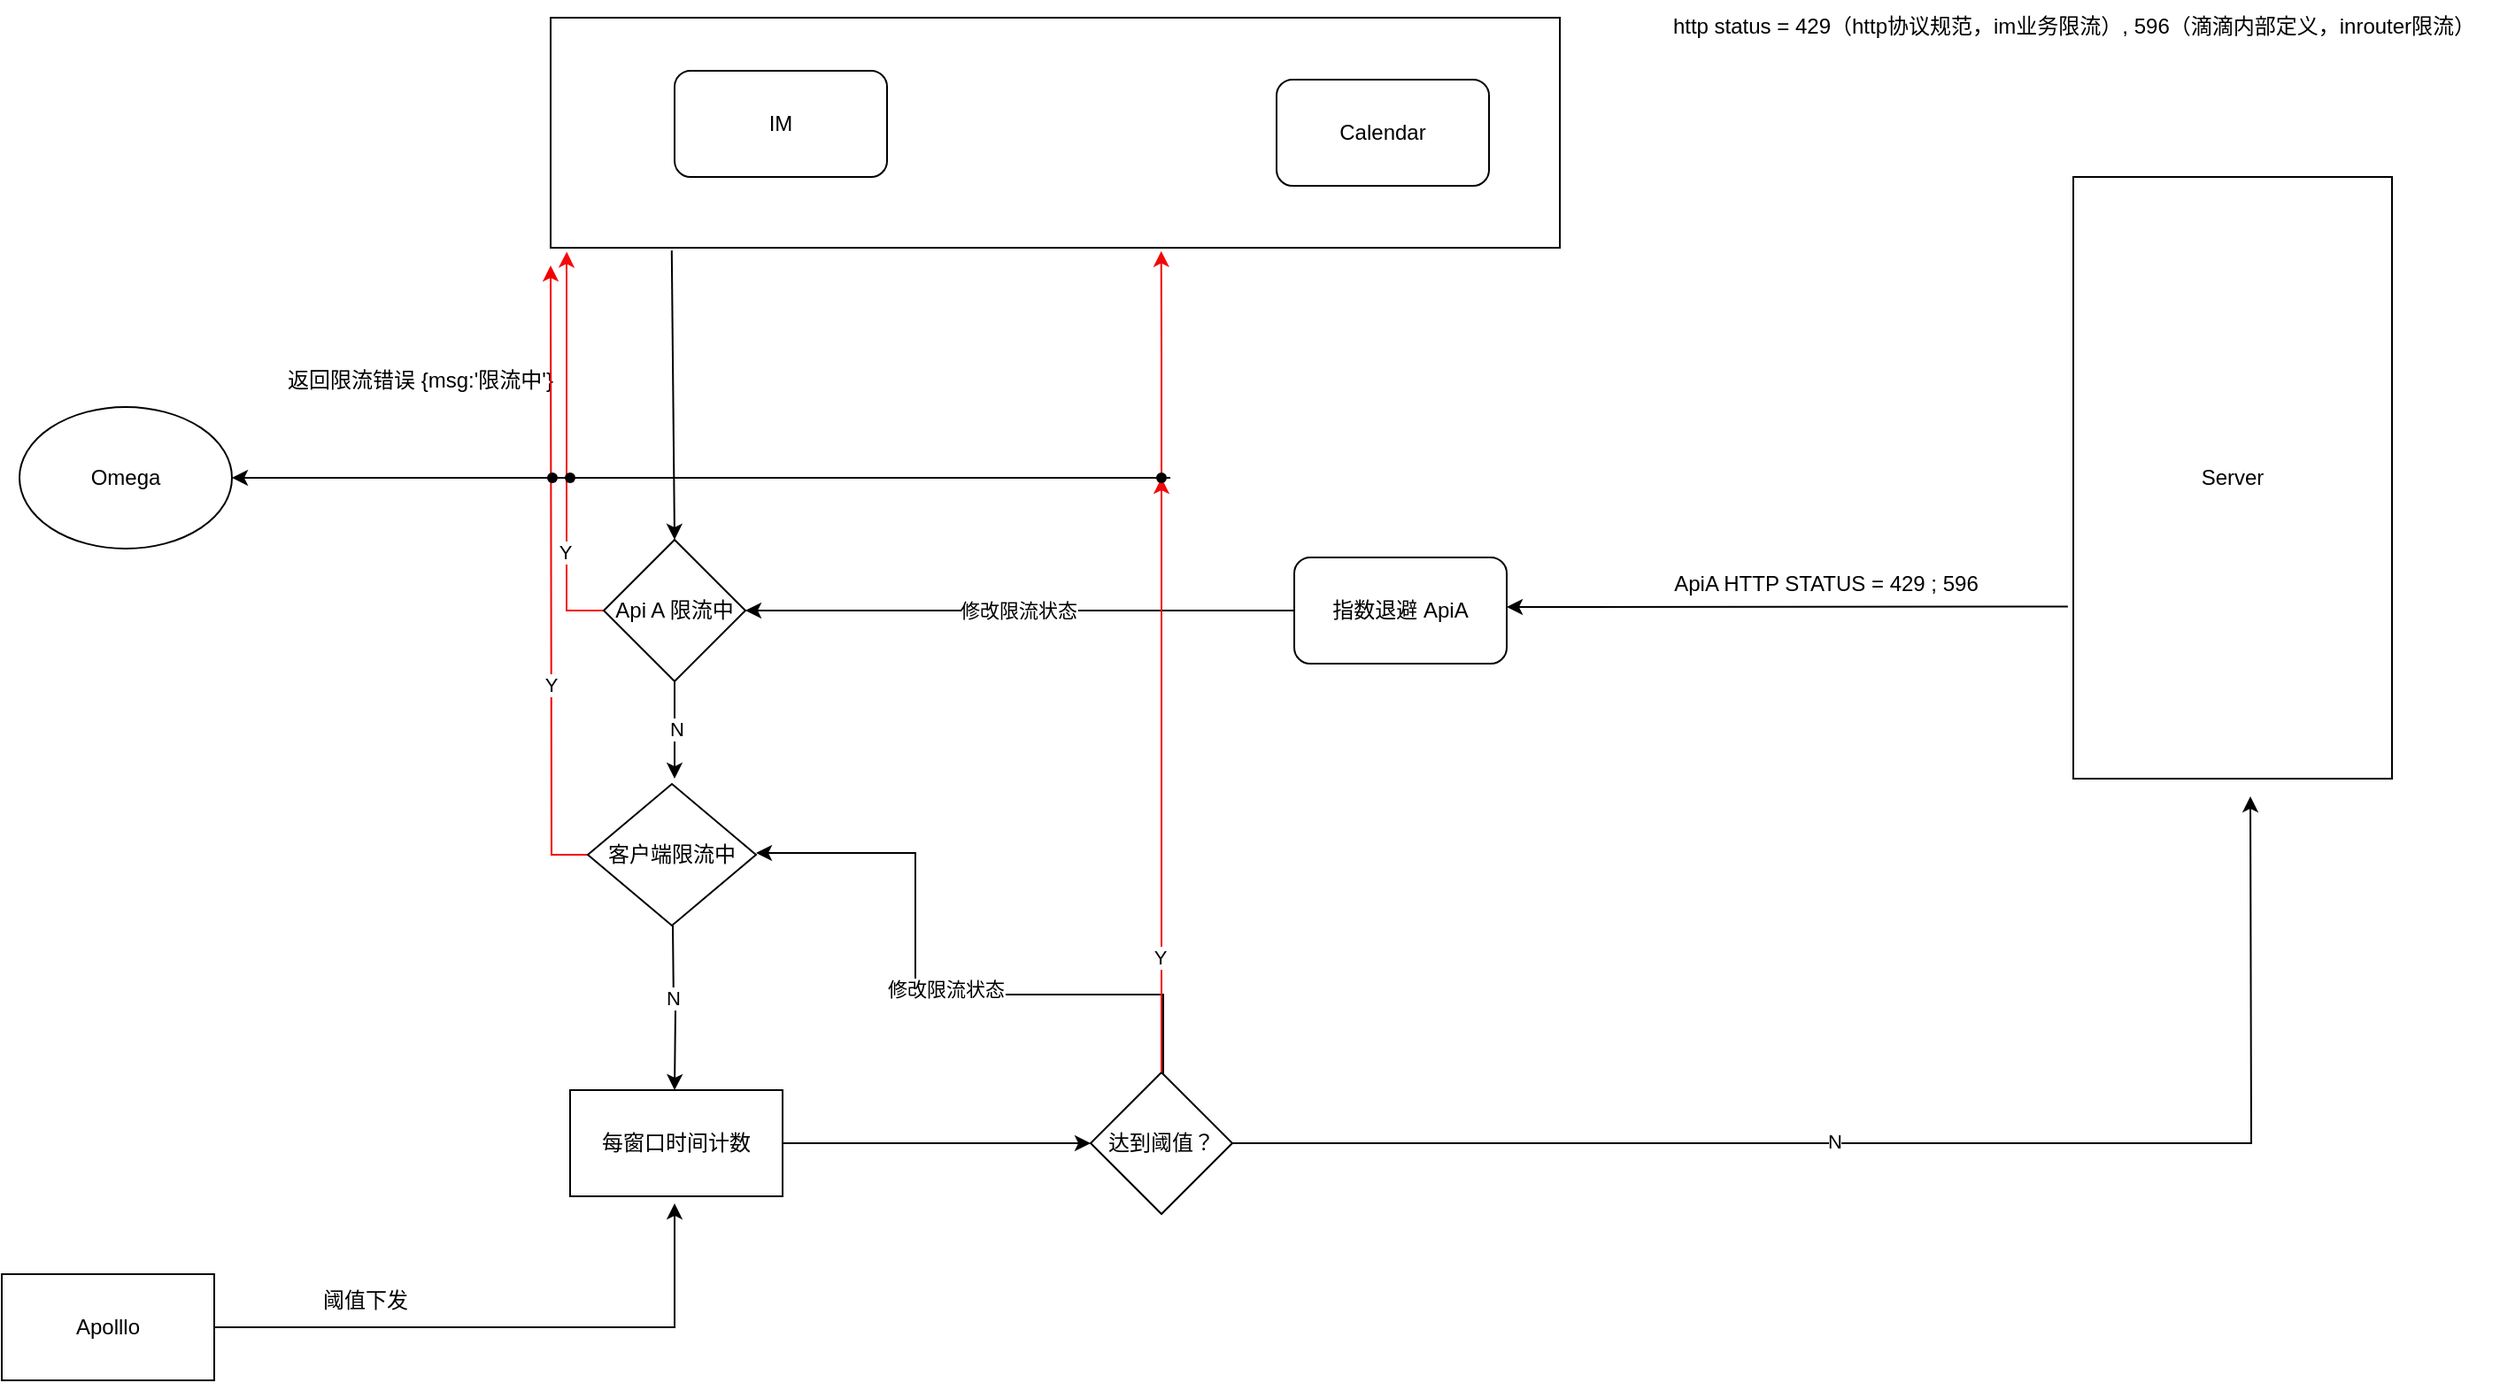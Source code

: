 <mxfile version="22.1.11" type="github">
  <diagram name="第 1 页" id="cVUbm9UWEKoOsPQShWTP">
    <mxGraphModel dx="1505" dy="844" grid="1" gridSize="10" guides="1" tooltips="1" connect="1" arrows="1" fold="1" page="1" pageScale="1" pageWidth="1500" pageHeight="1500" math="0" shadow="0">
      <root>
        <mxCell id="0" />
        <mxCell id="1" parent="0" />
        <mxCell id="t88qJ_EhsTxvIyuulUaA-1" value="" style="rounded=0;whiteSpace=wrap;html=1;" vertex="1" parent="1">
          <mxGeometry x="390" y="220" width="570" height="130" as="geometry" />
        </mxCell>
        <mxCell id="t88qJ_EhsTxvIyuulUaA-2" value="IM" style="rounded=1;whiteSpace=wrap;html=1;" vertex="1" parent="1">
          <mxGeometry x="460" y="250" width="120" height="60" as="geometry" />
        </mxCell>
        <mxCell id="t88qJ_EhsTxvIyuulUaA-3" value="Calendar" style="rounded=1;whiteSpace=wrap;html=1;" vertex="1" parent="1">
          <mxGeometry x="800" y="255" width="120" height="60" as="geometry" />
        </mxCell>
        <mxCell id="t88qJ_EhsTxvIyuulUaA-46" style="edgeStyle=orthogonalEdgeStyle;rounded=0;orthogonalLoop=1;jettySize=auto;html=1;" edge="1" parent="1" source="t88qJ_EhsTxvIyuulUaA-5" target="t88qJ_EhsTxvIyuulUaA-23">
          <mxGeometry relative="1" as="geometry" />
        </mxCell>
        <mxCell id="t88qJ_EhsTxvIyuulUaA-49" value="修改限流状态" style="edgeLabel;html=1;align=center;verticalAlign=middle;resizable=0;points=[];" vertex="1" connectable="0" parent="t88qJ_EhsTxvIyuulUaA-46">
          <mxGeometry x="0.007" relative="1" as="geometry">
            <mxPoint as="offset" />
          </mxGeometry>
        </mxCell>
        <mxCell id="t88qJ_EhsTxvIyuulUaA-5" value="指数退避 ApiA" style="rounded=1;whiteSpace=wrap;html=1;" vertex="1" parent="1">
          <mxGeometry x="810" y="525" width="120" height="60" as="geometry" />
        </mxCell>
        <mxCell id="t88qJ_EhsTxvIyuulUaA-7" value="Server" style="rounded=0;whiteSpace=wrap;html=1;" vertex="1" parent="1">
          <mxGeometry x="1250" y="310" width="180" height="340" as="geometry" />
        </mxCell>
        <mxCell id="t88qJ_EhsTxvIyuulUaA-10" value="" style="endArrow=classic;html=1;rounded=0;exitX=-0.017;exitY=0.714;exitDx=0;exitDy=0;exitPerimeter=0;" edge="1" parent="1" source="t88qJ_EhsTxvIyuulUaA-7">
          <mxGeometry width="50" height="50" relative="1" as="geometry">
            <mxPoint x="1205" y="527.5" as="sourcePoint" />
            <mxPoint x="930" y="553" as="targetPoint" />
          </mxGeometry>
        </mxCell>
        <mxCell id="t88qJ_EhsTxvIyuulUaA-11" value="ApiA HTTP STATUS = 429 ; 596" style="text;html=1;align=center;verticalAlign=middle;resizable=0;points=[];autosize=1;strokeColor=none;fillColor=none;" vertex="1" parent="1">
          <mxGeometry x="1010" y="525" width="200" height="30" as="geometry" />
        </mxCell>
        <mxCell id="t88qJ_EhsTxvIyuulUaA-12" style="edgeStyle=orthogonalEdgeStyle;rounded=0;orthogonalLoop=1;jettySize=auto;html=1;exitX=0;exitY=0.5;exitDx=0;exitDy=0;entryX=0.016;entryY=1.017;entryDx=0;entryDy=0;entryPerimeter=0;strokeColor=#f50a0a;" edge="1" parent="1" source="t88qJ_EhsTxvIyuulUaA-23" target="t88qJ_EhsTxvIyuulUaA-1">
          <mxGeometry relative="1" as="geometry">
            <mxPoint x="399.0" y="555" as="sourcePoint" />
            <mxPoint x="399" y="360" as="targetPoint" />
            <Array as="points">
              <mxPoint x="399" y="555" />
              <mxPoint x="399" y="360" />
            </Array>
          </mxGeometry>
        </mxCell>
        <mxCell id="t88qJ_EhsTxvIyuulUaA-38" value="Y" style="edgeLabel;html=1;align=center;verticalAlign=middle;resizable=0;points=[];" vertex="1" connectable="0" parent="t88qJ_EhsTxvIyuulUaA-12">
          <mxGeometry x="-0.516" y="-2" relative="1" as="geometry">
            <mxPoint x="-3" as="offset" />
          </mxGeometry>
        </mxCell>
        <mxCell id="t88qJ_EhsTxvIyuulUaA-13" value="返回限流错误 {msg:&#39;限流中&#39;}" style="text;html=1;align=center;verticalAlign=middle;resizable=0;points=[];autosize=1;strokeColor=none;fillColor=none;" vertex="1" parent="1">
          <mxGeometry x="231" y="410" width="170" height="30" as="geometry" />
        </mxCell>
        <mxCell id="t88qJ_EhsTxvIyuulUaA-20" value="" style="endArrow=classic;html=1;rounded=0;entryX=0.5;entryY=0;entryDx=0;entryDy=0;exitX=0.12;exitY=1.012;exitDx=0;exitDy=0;exitPerimeter=0;" edge="1" parent="1" source="t88qJ_EhsTxvIyuulUaA-1" target="t88qJ_EhsTxvIyuulUaA-23">
          <mxGeometry width="50" height="50" relative="1" as="geometry">
            <mxPoint x="465" y="350" as="sourcePoint" />
            <mxPoint x="595" y="400" as="targetPoint" />
          </mxGeometry>
        </mxCell>
        <mxCell id="t88qJ_EhsTxvIyuulUaA-25" value="" style="edgeStyle=orthogonalEdgeStyle;rounded=0;orthogonalLoop=1;jettySize=auto;html=1;" edge="1" parent="1">
          <mxGeometry relative="1" as="geometry">
            <mxPoint x="459" y="733" as="sourcePoint" />
            <mxPoint x="460" y="826" as="targetPoint" />
          </mxGeometry>
        </mxCell>
        <mxCell id="t88qJ_EhsTxvIyuulUaA-48" value="N" style="edgeLabel;html=1;align=center;verticalAlign=middle;resizable=0;points=[];" vertex="1" connectable="0" parent="t88qJ_EhsTxvIyuulUaA-25">
          <mxGeometry x="-0.132" y="2" relative="1" as="geometry">
            <mxPoint x="-3" as="offset" />
          </mxGeometry>
        </mxCell>
        <mxCell id="t88qJ_EhsTxvIyuulUaA-23" value="Api A 限流中" style="rhombus;whiteSpace=wrap;html=1;" vertex="1" parent="1">
          <mxGeometry x="420" y="515" width="80" height="80" as="geometry" />
        </mxCell>
        <mxCell id="t88qJ_EhsTxvIyuulUaA-28" value="" style="edgeStyle=orthogonalEdgeStyle;rounded=0;orthogonalLoop=1;jettySize=auto;html=1;" edge="1" parent="1" source="t88qJ_EhsTxvIyuulUaA-24" target="t88qJ_EhsTxvIyuulUaA-27">
          <mxGeometry relative="1" as="geometry" />
        </mxCell>
        <mxCell id="t88qJ_EhsTxvIyuulUaA-24" value="每窗口时间计数" style="whiteSpace=wrap;html=1;" vertex="1" parent="1">
          <mxGeometry x="401" y="826" width="120" height="60" as="geometry" />
        </mxCell>
        <mxCell id="t88qJ_EhsTxvIyuulUaA-29" style="edgeStyle=orthogonalEdgeStyle;rounded=0;orthogonalLoop=1;jettySize=auto;html=1;entryX=0.605;entryY=1.014;entryDx=0;entryDy=0;entryPerimeter=0;fontColor=#FF0000;strokeColor=#f00a0a;" edge="1" parent="1" source="t88qJ_EhsTxvIyuulUaA-58" target="t88qJ_EhsTxvIyuulUaA-1">
          <mxGeometry relative="1" as="geometry">
            <mxPoint x="740" y="380" as="targetPoint" />
          </mxGeometry>
        </mxCell>
        <mxCell id="t88qJ_EhsTxvIyuulUaA-31" style="edgeStyle=orthogonalEdgeStyle;rounded=0;orthogonalLoop=1;jettySize=auto;html=1;" edge="1" parent="1" source="t88qJ_EhsTxvIyuulUaA-27">
          <mxGeometry relative="1" as="geometry">
            <mxPoint x="1350" y="660" as="targetPoint" />
          </mxGeometry>
        </mxCell>
        <mxCell id="t88qJ_EhsTxvIyuulUaA-32" value="N" style="edgeLabel;html=1;align=center;verticalAlign=middle;resizable=0;points=[];" vertex="1" connectable="0" parent="t88qJ_EhsTxvIyuulUaA-31">
          <mxGeometry x="-0.12" y="1" relative="1" as="geometry">
            <mxPoint as="offset" />
          </mxGeometry>
        </mxCell>
        <mxCell id="t88qJ_EhsTxvIyuulUaA-41" style="edgeStyle=orthogonalEdgeStyle;rounded=0;orthogonalLoop=1;jettySize=auto;html=1;exitX=0.5;exitY=0;exitDx=0;exitDy=0;" edge="1" parent="1" source="t88qJ_EhsTxvIyuulUaA-27">
          <mxGeometry relative="1" as="geometry">
            <mxPoint x="726" y="819" as="sourcePoint" />
            <mxPoint x="506" y="692" as="targetPoint" />
            <Array as="points">
              <mxPoint x="736" y="816" />
              <mxPoint x="736" y="772" />
              <mxPoint x="596" y="772" />
              <mxPoint x="596" y="692" />
            </Array>
          </mxGeometry>
        </mxCell>
        <mxCell id="t88qJ_EhsTxvIyuulUaA-45" value="修改限流状态" style="edgeLabel;html=1;align=center;verticalAlign=middle;resizable=0;points=[];" vertex="1" connectable="0" parent="t88qJ_EhsTxvIyuulUaA-41">
          <mxGeometry x="-0.051" y="-3" relative="1" as="geometry">
            <mxPoint as="offset" />
          </mxGeometry>
        </mxCell>
        <mxCell id="t88qJ_EhsTxvIyuulUaA-27" value="达到阈值？" style="rhombus;whiteSpace=wrap;html=1;" vertex="1" parent="1">
          <mxGeometry x="695" y="816" width="80" height="80" as="geometry" />
        </mxCell>
        <mxCell id="t88qJ_EhsTxvIyuulUaA-33" value="http status = 429（http协议规范，im业务限流）, 596（滴滴内部定义，inrouter限流）" style="text;html=1;align=center;verticalAlign=middle;resizable=0;points=[];autosize=1;strokeColor=none;fillColor=none;" vertex="1" parent="1">
          <mxGeometry x="1010" y="210" width="480" height="30" as="geometry" />
        </mxCell>
        <mxCell id="t88qJ_EhsTxvIyuulUaA-35" style="edgeStyle=orthogonalEdgeStyle;rounded=0;orthogonalLoop=1;jettySize=auto;html=1;" edge="1" parent="1" source="t88qJ_EhsTxvIyuulUaA-34">
          <mxGeometry relative="1" as="geometry">
            <mxPoint x="460" y="890" as="targetPoint" />
            <Array as="points">
              <mxPoint x="460" y="960" />
            </Array>
          </mxGeometry>
        </mxCell>
        <mxCell id="t88qJ_EhsTxvIyuulUaA-34" value="Apolllo" style="rounded=0;whiteSpace=wrap;html=1;" vertex="1" parent="1">
          <mxGeometry x="80" y="930" width="120" height="60" as="geometry" />
        </mxCell>
        <mxCell id="t88qJ_EhsTxvIyuulUaA-36" value="阈值下发" style="text;html=1;align=center;verticalAlign=middle;resizable=0;points=[];autosize=1;strokeColor=none;fillColor=none;" vertex="1" parent="1">
          <mxGeometry x="250" y="930" width="70" height="30" as="geometry" />
        </mxCell>
        <mxCell id="t88qJ_EhsTxvIyuulUaA-42" value="" style="edgeStyle=orthogonalEdgeStyle;rounded=0;orthogonalLoop=1;jettySize=auto;html=1;" edge="1" parent="1" source="t88qJ_EhsTxvIyuulUaA-23">
          <mxGeometry relative="1" as="geometry">
            <mxPoint x="460" y="590" as="sourcePoint" />
            <mxPoint x="460" y="650" as="targetPoint" />
          </mxGeometry>
        </mxCell>
        <mxCell id="t88qJ_EhsTxvIyuulUaA-50" value="N" style="edgeLabel;html=1;align=center;verticalAlign=middle;resizable=0;points=[];" vertex="1" connectable="0" parent="t88qJ_EhsTxvIyuulUaA-42">
          <mxGeometry x="-0.052" y="1" relative="1" as="geometry">
            <mxPoint as="offset" />
          </mxGeometry>
        </mxCell>
        <mxCell id="t88qJ_EhsTxvIyuulUaA-52" style="edgeStyle=orthogonalEdgeStyle;rounded=0;orthogonalLoop=1;jettySize=auto;html=1;strokeColor=#f20202;" edge="1" parent="1" source="t88qJ_EhsTxvIyuulUaA-44">
          <mxGeometry relative="1" as="geometry">
            <mxPoint x="390" y="360" as="targetPoint" />
          </mxGeometry>
        </mxCell>
        <mxCell id="t88qJ_EhsTxvIyuulUaA-53" value="Y" style="edgeLabel;html=1;align=center;verticalAlign=middle;resizable=0;points=[];" vertex="1" connectable="0" parent="t88qJ_EhsTxvIyuulUaA-52">
          <mxGeometry x="-0.342" y="1" relative="1" as="geometry">
            <mxPoint as="offset" />
          </mxGeometry>
        </mxCell>
        <mxCell id="t88qJ_EhsTxvIyuulUaA-44" value="客户端限流中" style="rhombus;whiteSpace=wrap;html=1;" vertex="1" parent="1">
          <mxGeometry x="411" y="653" width="95" height="80" as="geometry" />
        </mxCell>
        <mxCell id="t88qJ_EhsTxvIyuulUaA-54" value="Omega" style="ellipse;whiteSpace=wrap;html=1;" vertex="1" parent="1">
          <mxGeometry x="90" y="440" width="120" height="80" as="geometry" />
        </mxCell>
        <mxCell id="t88qJ_EhsTxvIyuulUaA-55" value="" style="endArrow=classic;html=1;rounded=0;entryX=1;entryY=0.5;entryDx=0;entryDy=0;" edge="1" parent="1" target="t88qJ_EhsTxvIyuulUaA-54">
          <mxGeometry width="50" height="50" relative="1" as="geometry">
            <mxPoint x="740" y="480" as="sourcePoint" />
            <mxPoint x="330" y="470" as="targetPoint" />
          </mxGeometry>
        </mxCell>
        <mxCell id="t88qJ_EhsTxvIyuulUaA-56" value="" style="shape=waypoint;sketch=0;fillStyle=solid;size=6;pointerEvents=1;points=[];fillColor=none;resizable=0;rotatable=0;perimeter=centerPerimeter;snapToPoint=1;" vertex="1" parent="1">
          <mxGeometry x="381" y="470" width="20" height="20" as="geometry" />
        </mxCell>
        <mxCell id="t88qJ_EhsTxvIyuulUaA-57" value="" style="shape=waypoint;sketch=0;fillStyle=solid;size=6;pointerEvents=1;points=[];fillColor=none;resizable=0;rotatable=0;perimeter=centerPerimeter;snapToPoint=1;" vertex="1" parent="1">
          <mxGeometry x="391" y="470" width="20" height="20" as="geometry" />
        </mxCell>
        <mxCell id="t88qJ_EhsTxvIyuulUaA-61" value="" style="edgeStyle=orthogonalEdgeStyle;rounded=0;orthogonalLoop=1;jettySize=auto;html=1;entryDx=0;entryDy=0;entryPerimeter=0;fontColor=#FF0000;strokeColor=#f00a0a;" edge="1" parent="1" source="t88qJ_EhsTxvIyuulUaA-27" target="t88qJ_EhsTxvIyuulUaA-58">
          <mxGeometry relative="1" as="geometry">
            <mxPoint x="735" y="352" as="targetPoint" />
            <mxPoint x="735" y="816" as="sourcePoint" />
          </mxGeometry>
        </mxCell>
        <mxCell id="t88qJ_EhsTxvIyuulUaA-62" value="Y" style="edgeLabel;html=1;align=center;verticalAlign=middle;resizable=0;points=[];" vertex="1" connectable="0" parent="t88qJ_EhsTxvIyuulUaA-61">
          <mxGeometry x="-0.609" y="1" relative="1" as="geometry">
            <mxPoint as="offset" />
          </mxGeometry>
        </mxCell>
        <mxCell id="t88qJ_EhsTxvIyuulUaA-58" value="" style="shape=waypoint;sketch=0;fillStyle=solid;size=6;pointerEvents=1;points=[];fillColor=none;resizable=0;rotatable=0;perimeter=centerPerimeter;snapToPoint=1;" vertex="1" parent="1">
          <mxGeometry x="725" y="470" width="20" height="20" as="geometry" />
        </mxCell>
      </root>
    </mxGraphModel>
  </diagram>
</mxfile>
